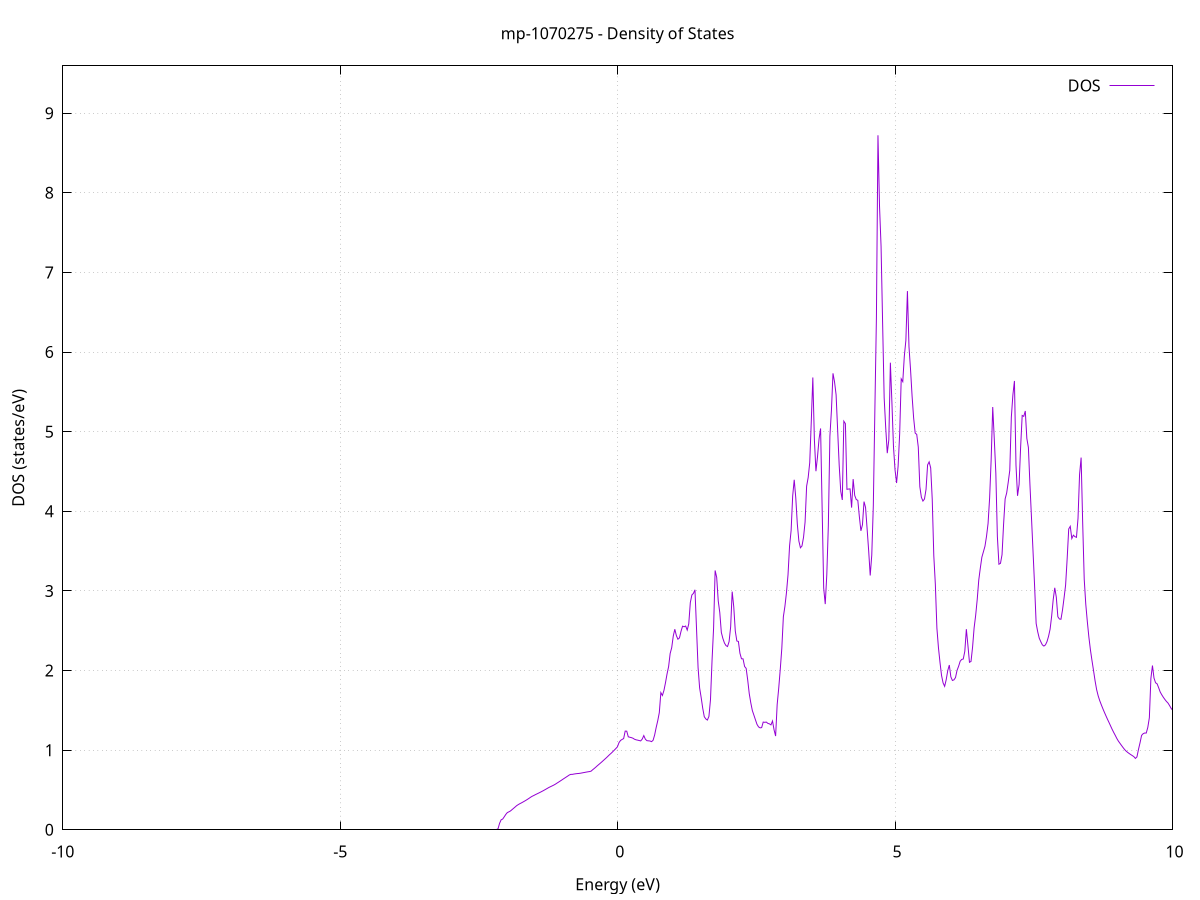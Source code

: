 set title 'mp-1070275 - Density of States'
set xlabel 'Energy (eV)'
set ylabel 'DOS (states/eV)'
set grid
set xrange [-10:10]
set yrange [0:9.594]
set xzeroaxis lt -1
set terminal png size 800,600
set output 'mp-1070275_dos_gnuplot.png'
plot '-' using 1:2 with lines title 'DOS'
-34.381800 0.000000
-34.353800 0.000000
-34.325900 0.000000
-34.297900 0.000000
-34.270000 0.000000
-34.242000 0.000000
-34.214100 0.000000
-34.186100 0.000000
-34.158200 0.000000
-34.130200 0.000000
-34.102300 0.000000
-34.074300 0.000000
-34.046400 0.000000
-34.018400 0.000000
-33.990500 0.000000
-33.962500 0.000000
-33.934600 0.000000
-33.906600 0.000000
-33.878700 0.000000
-33.850700 0.000000
-33.822800 0.000000
-33.794800 0.000000
-33.766900 0.000000
-33.738900 0.000000
-33.711000 0.000000
-33.683100 0.000000
-33.655100 0.000000
-33.627200 0.000000
-33.599200 0.000000
-33.571300 0.000000
-33.543300 0.000000
-33.515400 0.000000
-33.487400 0.000000
-33.459500 0.000000
-33.431500 0.000000
-33.403600 0.000000
-33.375600 0.000000
-33.347700 0.000000
-33.319700 0.000000
-33.291800 0.000000
-33.263800 0.000000
-33.235900 0.000000
-33.207900 0.000000
-33.180000 0.000000
-33.152000 0.000000
-33.124100 0.000000
-33.096100 0.000000
-33.068200 0.000000
-33.040200 0.000000
-33.012300 0.000000
-32.984300 0.000000
-32.956400 0.000000
-32.928400 0.000000
-32.900500 0.000000
-32.872500 0.000000
-32.844600 0.000000
-32.816600 0.000000
-32.788700 0.000000
-32.760700 0.000000
-32.732800 0.000000
-32.704800 0.000000
-32.676900 0.000000
-32.648900 0.000000
-32.621000 0.000000
-32.593000 0.000000
-32.565100 0.000000
-32.537100 0.000000
-32.509200 0.000000
-32.481200 0.000000
-32.453300 0.000000
-32.425300 0.000000
-32.397400 0.000000
-32.369400 0.000000
-32.341500 0.000000
-32.313500 0.000000
-32.285600 0.000000
-32.257600 0.000000
-32.229700 0.000000
-32.201700 0.000000
-32.173800 0.000000
-32.145800 0.000000
-32.117900 0.000000
-32.089900 0.000000
-32.062000 0.000000
-32.034000 0.000000
-32.006100 0.000000
-31.978100 0.000000
-31.950200 0.000000
-31.922200 0.000000
-31.894300 0.000000
-31.866300 0.000000
-31.838400 25.658300
-31.810400 36.490400
-31.782500 18.695300
-31.754500 25.062800
-31.726600 8.322000
-31.698600 1.823000
-31.670700 11.419800
-31.642700 26.976700
-31.614800 14.020800
-31.586800 9.725000
-31.558900 7.080400
-31.530900 0.000000
-31.503000 0.000000
-31.475000 16.023700
-31.447100 29.010000
-31.419100 20.032800
-31.391200 80.744700
-31.363200 50.098500
-31.335300 0.000000
-31.307300 0.000000
-31.279400 0.000000
-31.251400 0.000000
-31.223500 0.000000
-31.195500 0.000000
-31.167600 0.000000
-31.139600 0.000000
-31.111700 0.000000
-31.083700 0.000000
-31.055800 0.000000
-31.027800 0.000000
-30.999900 0.000000
-30.971900 0.000000
-30.944000 0.000000
-30.916000 0.000000
-30.888100 0.000000
-30.860100 0.000000
-30.832200 0.000000
-30.804200 0.000000
-30.776300 0.000000
-30.748300 0.000000
-30.720400 0.000000
-30.692400 0.000000
-30.664500 0.000000
-30.636500 0.000000
-30.608600 0.000000
-30.580600 0.000000
-30.552700 0.000000
-30.524700 0.000000
-30.496800 0.000000
-30.468900 0.000000
-30.440900 0.000000
-30.413000 0.000000
-30.385000 0.000000
-30.357100 0.000000
-30.329100 0.000000
-30.301200 0.000000
-30.273200 0.000000
-30.245300 0.000000
-30.217300 0.000000
-30.189400 0.000000
-30.161400 0.000000
-30.133500 0.000000
-30.105500 0.000000
-30.077600 0.000000
-30.049600 0.000000
-30.021700 0.000000
-29.993700 0.000000
-29.965800 0.000000
-29.937800 0.000000
-29.909900 0.000000
-29.881900 0.000000
-29.854000 0.000000
-29.826000 0.000000
-29.798100 0.000000
-29.770100 0.000000
-29.742200 0.000000
-29.714200 0.000000
-29.686300 0.000000
-29.658300 0.000000
-29.630400 0.000000
-29.602400 0.000000
-29.574500 0.000000
-29.546500 0.000000
-29.518600 0.000000
-29.490600 0.000000
-29.462700 0.000000
-29.434700 0.000000
-29.406800 0.000000
-29.378800 0.000000
-29.350900 0.000000
-29.322900 0.000000
-29.295000 0.000000
-29.267000 0.000000
-29.239100 0.000000
-29.211100 0.000000
-29.183200 0.000000
-29.155200 0.000000
-29.127300 0.000000
-29.099300 0.000000
-29.071400 0.000000
-29.043400 0.000000
-29.015500 0.000000
-28.987500 0.000000
-28.959600 0.000000
-28.931600 0.000000
-28.903700 0.000000
-28.875700 0.000000
-28.847800 0.000000
-28.819800 0.000000
-28.791900 0.000000
-28.763900 0.000000
-28.736000 0.000000
-28.708000 0.000000
-28.680100 0.000000
-28.652100 0.000000
-28.624200 0.000000
-28.596200 0.000000
-28.568300 0.000000
-28.540300 0.000000
-28.512400 0.000000
-28.484400 0.000000
-28.456500 0.000000
-28.428500 0.000000
-28.400600 0.000000
-28.372600 0.000000
-28.344700 0.000000
-28.316700 0.000000
-28.288800 0.000000
-28.260800 0.000000
-28.232900 0.000000
-28.204900 0.000000
-28.177000 0.000000
-28.149000 0.000000
-28.121100 0.000000
-28.093100 0.000000
-28.065200 0.000000
-28.037200 0.000000
-28.009300 0.000000
-27.981300 0.000000
-27.953400 0.000000
-27.925400 0.000000
-27.897500 0.000000
-27.869500 0.000000
-27.841600 0.000000
-27.813600 0.000000
-27.785700 0.000000
-27.757700 0.000000
-27.729800 0.000000
-27.701800 0.000000
-27.673900 0.000000
-27.645900 0.000000
-27.618000 0.000000
-27.590000 0.000000
-27.562100 0.000000
-27.534100 0.000000
-27.506200 0.000000
-27.478200 0.000000
-27.450300 0.000000
-27.422300 0.000000
-27.394400 0.000000
-27.366400 0.000000
-27.338500 0.000000
-27.310500 0.000000
-27.282600 0.000000
-27.254700 0.000000
-27.226700 0.000000
-27.198800 0.000000
-27.170800 0.000000
-27.142900 0.000000
-27.114900 0.000000
-27.087000 0.000000
-27.059000 0.000000
-27.031100 0.000000
-27.003100 0.000000
-26.975200 0.000000
-26.947200 0.000000
-26.919300 0.000000
-26.891300 0.000000
-26.863400 0.000000
-26.835400 0.000000
-26.807500 0.000000
-26.779500 0.000000
-26.751600 0.000000
-26.723600 0.000000
-26.695700 0.000000
-26.667700 0.000000
-26.639800 0.000000
-26.611800 0.000000
-26.583900 0.000000
-26.555900 0.000000
-26.528000 0.000000
-26.500000 0.000000
-26.472100 0.000000
-26.444100 0.000000
-26.416200 0.000000
-26.388200 0.000000
-26.360300 0.000000
-26.332300 0.000000
-26.304400 0.000000
-26.276400 0.000000
-26.248500 0.000000
-26.220500 0.000000
-26.192600 0.000000
-26.164600 0.000000
-26.136700 0.000000
-26.108700 0.000000
-26.080800 0.000000
-26.052800 0.000000
-26.024900 0.000000
-25.996900 0.000000
-25.969000 0.000000
-25.941000 0.000000
-25.913100 0.000000
-25.885100 0.000000
-25.857200 0.000000
-25.829200 0.000000
-25.801300 0.000000
-25.773300 0.000000
-25.745400 0.000000
-25.717400 0.000000
-25.689500 0.000000
-25.661500 0.000000
-25.633600 0.000000
-25.605600 0.000000
-25.577700 0.000000
-25.549700 0.000000
-25.521800 0.000000
-25.493800 0.000000
-25.465900 0.000000
-25.437900 0.000000
-25.410000 0.000000
-25.382000 0.000000
-25.354100 0.000000
-25.326100 0.000000
-25.298200 0.000000
-25.270200 0.000000
-25.242300 0.000000
-25.214300 0.000000
-25.186400 0.000000
-25.158400 0.000000
-25.130500 0.000000
-25.102500 0.000000
-25.074600 0.000000
-25.046600 0.000000
-25.018700 0.000000
-24.990700 0.000000
-24.962800 0.000000
-24.934800 0.000000
-24.906900 0.000000
-24.878900 0.000000
-24.851000 0.000000
-24.823000 0.000000
-24.795100 0.000000
-24.767100 0.000000
-24.739200 0.000000
-24.711200 0.000000
-24.683300 0.000000
-24.655300 0.000000
-24.627400 0.000000
-24.599400 0.000000
-24.571500 0.000000
-24.543500 0.000000
-24.515600 0.000000
-24.487600 0.000000
-24.459700 0.000000
-24.431700 0.000000
-24.403800 0.000000
-24.375800 0.000000
-24.347900 0.000000
-24.319900 0.000000
-24.292000 0.000000
-24.264000 0.000000
-24.236100 0.000000
-24.208100 0.000000
-24.180200 0.000000
-24.152200 0.000000
-24.124300 0.000000
-24.096300 0.000000
-24.068400 0.000000
-24.040500 0.000000
-24.012500 0.000000
-23.984600 0.000000
-23.956600 0.000000
-23.928700 0.000000
-23.900700 0.000000
-23.872800 0.000000
-23.844800 0.000000
-23.816900 0.000000
-23.788900 0.000000
-23.761000 0.000000
-23.733000 0.000000
-23.705100 0.000000
-23.677100 0.000000
-23.649200 0.000000
-23.621200 0.000000
-23.593300 0.000000
-23.565300 0.000000
-23.537400 0.000000
-23.509400 0.000000
-23.481500 0.000000
-23.453500 0.000000
-23.425600 0.000000
-23.397600 0.000000
-23.369700 0.000000
-23.341700 0.000000
-23.313800 0.000000
-23.285800 0.000000
-23.257900 0.000000
-23.229900 0.000000
-23.202000 0.000000
-23.174000 0.000000
-23.146100 0.000000
-23.118100 0.000000
-23.090200 0.000000
-23.062200 0.000000
-23.034300 0.000000
-23.006300 0.000000
-22.978400 0.000000
-22.950400 0.000000
-22.922500 0.000000
-22.894500 0.000000
-22.866600 0.000000
-22.838600 0.000000
-22.810700 0.000000
-22.782700 0.000000
-22.754800 0.000000
-22.726800 0.000000
-22.698900 0.000000
-22.670900 0.000000
-22.643000 0.000000
-22.615000 0.000000
-22.587100 0.000000
-22.559100 0.000000
-22.531200 0.000000
-22.503200 0.000000
-22.475300 0.000000
-22.447300 0.000000
-22.419400 0.000000
-22.391400 0.000000
-22.363500 0.000000
-22.335500 0.000000
-22.307600 0.000000
-22.279600 0.000000
-22.251700 0.000000
-22.223700 0.000000
-22.195800 0.000000
-22.167800 0.000000
-22.139900 0.000000
-22.111900 0.000000
-22.084000 0.000000
-22.056000 0.000000
-22.028100 0.000000
-22.000100 0.000000
-21.972200 0.000000
-21.944200 0.000000
-21.916300 0.000000
-21.888300 0.000000
-21.860400 0.000000
-21.832400 0.000000
-21.804500 0.000000
-21.776500 0.000000
-21.748600 0.000000
-21.720600 0.000000
-21.692700 0.000000
-21.664700 0.000000
-21.636800 0.000000
-21.608800 0.000000
-21.580900 0.000000
-21.552900 0.000000
-21.525000 0.000000
-21.497000 0.000000
-21.469100 0.000000
-21.441100 0.000000
-21.413200 0.000000
-21.385200 0.000000
-21.357300 0.000000
-21.329300 0.000000
-21.301400 0.000000
-21.273400 0.000000
-21.245500 0.000000
-21.217500 0.000000
-21.189600 0.000000
-21.161600 0.000000
-21.133700 0.000000
-21.105700 0.000000
-21.077800 0.000000
-21.049800 0.000000
-21.021900 0.000000
-20.993900 0.000000
-20.966000 0.000000
-20.938000 0.000000
-20.910100 0.000000
-20.882100 0.000000
-20.854200 0.000000
-20.826300 0.000000
-20.798300 0.000000
-20.770400 0.000000
-20.742400 0.000000
-20.714500 0.000000
-20.686500 0.000000
-20.658600 0.000000
-20.630600 0.000000
-20.602700 0.000000
-20.574700 0.000000
-20.546800 0.000000
-20.518800 0.000000
-20.490900 0.000000
-20.462900 0.000000
-20.435000 0.000000
-20.407000 0.000000
-20.379100 0.000000
-20.351100 0.000000
-20.323200 0.000000
-20.295200 0.000000
-20.267300 0.000000
-20.239300 0.000000
-20.211400 0.000000
-20.183400 0.000000
-20.155500 0.000000
-20.127500 0.000000
-20.099600 0.000000
-20.071600 0.000000
-20.043700 0.000000
-20.015700 0.000000
-19.987800 0.000000
-19.959800 0.000000
-19.931900 0.000000
-19.903900 0.000000
-19.876000 0.000000
-19.848000 0.000000
-19.820100 0.000000
-19.792100 0.000000
-19.764200 0.000000
-19.736200 0.000000
-19.708300 0.000000
-19.680300 0.000000
-19.652400 0.000000
-19.624400 0.000000
-19.596500 0.000000
-19.568500 0.000000
-19.540600 0.000000
-19.512600 0.000000
-19.484700 0.000000
-19.456700 0.000000
-19.428800 0.000000
-19.400800 0.000000
-19.372900 0.000000
-19.344900 0.000000
-19.317000 0.000000
-19.289000 0.000000
-19.261100 0.000000
-19.233100 0.000000
-19.205200 0.000000
-19.177200 0.000000
-19.149300 0.000000
-19.121300 0.000000
-19.093400 0.000000
-19.065400 0.000000
-19.037500 0.000000
-19.009500 0.000000
-18.981600 0.000000
-18.953600 0.000000
-18.925700 0.000000
-18.897700 0.000000
-18.869800 0.000000
-18.841800 0.000000
-18.813900 0.000000
-18.785900 0.000000
-18.758000 0.000000
-18.730000 0.000000
-18.702100 0.000000
-18.674100 0.000000
-18.646200 0.000000
-18.618200 0.000000
-18.590300 0.000000
-18.562300 0.000000
-18.534400 0.000000
-18.506400 0.000000
-18.478500 0.000000
-18.450500 0.000000
-18.422600 0.000000
-18.394600 0.000000
-18.366700 0.000000
-18.338700 0.000000
-18.310800 0.000000
-18.282800 0.000000
-18.254900 0.000000
-18.226900 0.000000
-18.199000 0.000000
-18.171000 0.000000
-18.143100 0.000000
-18.115100 0.000000
-18.087200 0.000000
-18.059200 0.000000
-18.031300 0.000000
-18.003300 0.000000
-17.975400 0.000000
-17.947400 0.000000
-17.919500 0.000000
-17.891500 0.000000
-17.863600 0.000000
-17.835600 0.000000
-17.807700 0.000000
-17.779700 0.000000
-17.751800 0.000000
-17.723800 0.000000
-17.695900 0.000000
-17.667900 0.000000
-17.640000 0.000000
-17.612100 0.000000
-17.584100 0.000000
-17.556200 0.000000
-17.528200 0.000000
-17.500300 0.000000
-17.472300 0.000000
-17.444400 0.000000
-17.416400 0.000000
-17.388500 0.000000
-17.360500 0.000000
-17.332600 0.000000
-17.304600 0.000000
-17.276700 0.000000
-17.248700 0.000000
-17.220800 0.000000
-17.192800 0.000000
-17.164900 0.000000
-17.136900 0.000000
-17.109000 0.000000
-17.081000 0.000000
-17.053100 0.000000
-17.025100 0.000000
-16.997200 0.000000
-16.969200 0.000000
-16.941300 0.000000
-16.913300 0.000000
-16.885400 0.000000
-16.857400 0.000000
-16.829500 0.000000
-16.801500 0.000000
-16.773600 0.000000
-16.745600 0.000000
-16.717700 0.000000
-16.689700 0.000000
-16.661800 0.000000
-16.633800 0.000000
-16.605900 0.000000
-16.577900 0.000000
-16.550000 0.000000
-16.522000 0.000000
-16.494100 0.000000
-16.466100 0.000000
-16.438200 0.000000
-16.410200 0.000000
-16.382300 0.000000
-16.354300 0.000000
-16.326400 0.000000
-16.298400 0.000000
-16.270500 0.000000
-16.242500 0.000000
-16.214600 0.000000
-16.186600 0.000000
-16.158700 0.000000
-16.130700 0.000000
-16.102800 0.000000
-16.074800 0.000000
-16.046900 0.000000
-16.018900 0.000000
-15.991000 0.000000
-15.963000 0.000000
-15.935100 0.000000
-15.907100 0.000000
-15.879200 0.000000
-15.851200 0.000000
-15.823300 0.000000
-15.795300 0.000000
-15.767400 0.000000
-15.739400 0.000000
-15.711500 0.000000
-15.683500 0.000000
-15.655600 0.000000
-15.627600 0.000000
-15.599700 0.000000
-15.571700 0.000000
-15.543800 0.000000
-15.515800 0.000000
-15.487900 0.000000
-15.459900 0.000000
-15.432000 0.000000
-15.404000 0.000000
-15.376100 0.000000
-15.348100 0.000000
-15.320200 0.000000
-15.292200 0.000000
-15.264300 0.000000
-15.236300 0.000000
-15.208400 0.000000
-15.180400 0.000000
-15.152500 0.000000
-15.124500 0.000000
-15.096600 0.000000
-15.068600 0.000000
-15.040700 0.000000
-15.012700 0.000000
-14.984800 0.000000
-14.956800 0.000000
-14.928900 0.000000
-14.900900 0.000000
-14.873000 0.000000
-14.845000 0.000000
-14.817100 0.000000
-14.789100 0.000000
-14.761200 0.000000
-14.733200 0.000000
-14.705300 0.000000
-14.677300 0.000000
-14.649400 0.000000
-14.621400 0.000000
-14.593500 0.000000
-14.565500 0.000000
-14.537600 0.000000
-14.509600 0.000000
-14.481700 0.000000
-14.453700 0.000000
-14.425800 0.000000
-14.397800 0.000000
-14.369900 0.000000
-14.342000 0.000000
-14.314000 0.000000
-14.286100 0.000000
-14.258100 0.000000
-14.230200 0.000000
-14.202200 0.000000
-14.174300 0.000000
-14.146300 0.000000
-14.118400 0.000000
-14.090400 0.000000
-14.062500 0.000000
-14.034500 0.000000
-14.006600 0.000000
-13.978600 0.000000
-13.950700 0.000000
-13.922700 0.000000
-13.894800 0.000000
-13.866800 0.000000
-13.838900 0.000000
-13.810900 0.000000
-13.783000 0.000000
-13.755000 0.000000
-13.727100 0.000000
-13.699100 0.000000
-13.671200 0.000000
-13.643200 0.000000
-13.615300 0.000000
-13.587300 0.000000
-13.559400 0.000000
-13.531400 0.000000
-13.503500 0.000000
-13.475500 0.000000
-13.447600 0.000000
-13.419600 0.000000
-13.391700 0.000000
-13.363700 0.000000
-13.335800 0.000000
-13.307800 0.000000
-13.279900 0.000000
-13.251900 0.000000
-13.224000 0.000000
-13.196000 0.000000
-13.168100 0.000000
-13.140100 0.000000
-13.112200 0.000000
-13.084200 0.000000
-13.056300 0.000000
-13.028300 0.000000
-13.000400 0.000000
-12.972400 0.000000
-12.944500 0.000000
-12.916500 0.000000
-12.888600 0.000000
-12.860600 0.000000
-12.832700 0.000000
-12.804700 0.000000
-12.776800 0.000000
-12.748800 0.000000
-12.720900 0.000000
-12.692900 0.000000
-12.665000 0.000000
-12.637000 0.000000
-12.609100 0.000000
-12.581100 0.000000
-12.553200 0.000000
-12.525200 0.000000
-12.497300 0.000000
-12.469300 0.000000
-12.441400 0.000000
-12.413400 0.000000
-12.385500 0.000000
-12.357500 0.000000
-12.329600 0.000000
-12.301600 0.000000
-12.273700 0.000000
-12.245700 0.000000
-12.217800 0.000000
-12.189800 0.000000
-12.161900 0.000000
-12.133900 0.000000
-12.106000 0.000000
-12.078000 0.000000
-12.050100 0.000000
-12.022100 0.000000
-11.994200 0.000000
-11.966200 0.000000
-11.938300 0.000000
-11.910300 0.000000
-11.882400 0.000000
-11.854400 0.000000
-11.826500 0.000000
-11.798500 0.000000
-11.770600 0.000000
-11.742600 0.000000
-11.714700 0.000000
-11.686700 0.000000
-11.658800 0.000000
-11.630800 0.000000
-11.602900 0.000000
-11.574900 0.000000
-11.547000 0.000000
-11.519000 0.000000
-11.491100 0.000000
-11.463100 0.000000
-11.435200 0.000000
-11.407200 0.000000
-11.379300 0.000000
-11.351300 0.000000
-11.323400 0.000000
-11.295400 0.000000
-11.267500 0.000000
-11.239500 0.000000
-11.211600 0.000000
-11.183600 0.000000
-11.155700 0.000000
-11.127800 0.000000
-11.099800 0.000000
-11.071900 0.000000
-11.043900 0.000000
-11.016000 0.000000
-10.988000 0.000000
-10.960100 0.000000
-10.932100 0.000000
-10.904200 0.000000
-10.876200 0.000000
-10.848300 0.000000
-10.820300 0.000000
-10.792400 0.000000
-10.764400 0.000000
-10.736500 0.000000
-10.708500 0.000000
-10.680600 0.000000
-10.652600 0.000000
-10.624700 0.000000
-10.596700 0.000000
-10.568800 0.000000
-10.540800 0.000000
-10.512900 0.000000
-10.484900 0.000000
-10.457000 0.000000
-10.429000 0.000000
-10.401100 0.000000
-10.373100 0.000000
-10.345200 0.000000
-10.317200 0.000000
-10.289300 0.000000
-10.261300 0.000000
-10.233400 0.000000
-10.205400 0.000000
-10.177500 0.000000
-10.149500 0.000000
-10.121600 0.000000
-10.093600 0.000000
-10.065700 0.000000
-10.037700 0.000000
-10.009800 0.000000
-9.981800 0.000000
-9.953900 0.000000
-9.925900 0.000000
-9.898000 0.000000
-9.870000 0.000000
-9.842100 0.000000
-9.814100 0.000000
-9.786200 0.000000
-9.758200 0.000000
-9.730300 0.000000
-9.702300 0.000000
-9.674400 0.000000
-9.646400 0.000000
-9.618500 0.000000
-9.590500 0.000000
-9.562600 0.000000
-9.534600 0.000000
-9.506700 0.000000
-9.478700 0.000000
-9.450800 0.000000
-9.422800 0.000000
-9.394900 0.000000
-9.366900 0.000000
-9.339000 0.000000
-9.311000 0.000000
-9.283100 0.000000
-9.255100 0.000000
-9.227200 0.000000
-9.199200 0.000000
-9.171300 0.000000
-9.143300 0.000000
-9.115400 0.000000
-9.087400 0.000000
-9.059500 0.000000
-9.031500 0.000000
-9.003600 0.000000
-8.975600 0.000000
-8.947700 0.000000
-8.919700 0.000000
-8.891800 0.000000
-8.863800 0.000000
-8.835900 0.000000
-8.807900 0.000000
-8.780000 0.000000
-8.752000 0.000000
-8.724100 0.000000
-8.696100 0.000000
-8.668200 0.000000
-8.640200 0.000000
-8.612300 0.000000
-8.584300 0.000000
-8.556400 0.000000
-8.528400 0.000000
-8.500500 0.000000
-8.472500 0.000000
-8.444600 0.000000
-8.416600 0.000000
-8.388700 0.000000
-8.360700 0.000000
-8.332800 0.000000
-8.304800 0.000000
-8.276900 0.000000
-8.248900 0.000000
-8.221000 0.000000
-8.193000 0.000000
-8.165100 0.000000
-8.137100 0.000000
-8.109200 0.000000
-8.081200 0.000000
-8.053300 0.000000
-8.025300 0.000000
-7.997400 0.000000
-7.969400 0.000000
-7.941500 0.000000
-7.913600 0.000000
-7.885600 0.000000
-7.857700 0.000000
-7.829700 0.000000
-7.801800 0.000000
-7.773800 0.000000
-7.745900 0.000000
-7.717900 0.000000
-7.690000 0.000000
-7.662000 0.000000
-7.634100 0.000000
-7.606100 0.000000
-7.578200 0.000000
-7.550200 0.000000
-7.522300 0.000000
-7.494300 0.000000
-7.466400 0.000000
-7.438400 0.000000
-7.410500 0.000000
-7.382500 0.000000
-7.354600 0.000000
-7.326600 0.000000
-7.298700 0.000000
-7.270700 0.000000
-7.242800 0.000000
-7.214800 0.000000
-7.186900 0.000000
-7.158900 0.000000
-7.131000 0.000000
-7.103000 0.000000
-7.075100 0.000000
-7.047100 0.000000
-7.019200 0.000000
-6.991200 0.000000
-6.963300 0.000000
-6.935300 0.000000
-6.907400 0.000000
-6.879400 0.000000
-6.851500 0.000000
-6.823500 0.000000
-6.795600 0.000000
-6.767600 0.000000
-6.739700 0.000000
-6.711700 0.000000
-6.683800 0.000000
-6.655800 0.000000
-6.627900 0.000000
-6.599900 0.000000
-6.572000 0.000000
-6.544000 0.000000
-6.516100 0.000000
-6.488100 0.000000
-6.460200 0.000000
-6.432200 0.000000
-6.404300 0.000000
-6.376300 0.000000
-6.348400 0.000000
-6.320400 0.000000
-6.292500 0.000000
-6.264500 0.000000
-6.236600 0.000000
-6.208600 0.000000
-6.180700 0.000000
-6.152700 0.000000
-6.124800 0.000000
-6.096800 0.000000
-6.068900 0.000000
-6.040900 0.000000
-6.013000 0.000000
-5.985000 0.000000
-5.957100 0.000000
-5.929100 0.000000
-5.901200 0.000000
-5.873200 0.000000
-5.845300 0.000000
-5.817300 0.000000
-5.789400 0.000000
-5.761400 0.000000
-5.733500 0.000000
-5.705500 0.000000
-5.677600 0.000000
-5.649600 0.000000
-5.621700 0.000000
-5.593700 0.000000
-5.565800 0.000000
-5.537800 0.000000
-5.509900 0.000000
-5.481900 0.000000
-5.454000 0.000000
-5.426000 0.000000
-5.398100 0.000000
-5.370100 0.000000
-5.342200 0.000000
-5.314200 0.000000
-5.286300 0.000000
-5.258300 0.000000
-5.230400 0.000000
-5.202400 0.000000
-5.174500 0.000000
-5.146500 0.000000
-5.118600 0.000000
-5.090600 0.000000
-5.062700 0.000000
-5.034700 0.000000
-5.006800 0.000000
-4.978800 0.000000
-4.950900 0.000000
-4.922900 0.000000
-4.895000 0.000000
-4.867000 0.000000
-4.839100 0.000000
-4.811100 0.000000
-4.783200 0.000000
-4.755200 0.000000
-4.727300 0.000000
-4.699400 0.000000
-4.671400 0.000000
-4.643500 0.000000
-4.615500 0.000000
-4.587600 0.000000
-4.559600 0.000000
-4.531700 0.000000
-4.503700 0.000000
-4.475800 0.000000
-4.447800 0.000000
-4.419900 0.000000
-4.391900 0.000000
-4.364000 0.000000
-4.336000 0.000000
-4.308100 0.000000
-4.280100 0.000000
-4.252200 0.000000
-4.224200 0.000000
-4.196300 0.000000
-4.168300 0.000000
-4.140400 0.000000
-4.112400 0.000000
-4.084500 0.000000
-4.056500 0.000000
-4.028600 0.000000
-4.000600 0.000000
-3.972700 0.000000
-3.944700 0.000000
-3.916800 0.000000
-3.888800 0.000000
-3.860900 0.000000
-3.832900 0.000000
-3.805000 0.000000
-3.777000 0.000000
-3.749100 0.000000
-3.721100 0.000000
-3.693200 0.000000
-3.665200 0.000000
-3.637300 0.000000
-3.609300 0.000000
-3.581400 0.000000
-3.553400 0.000000
-3.525500 0.000000
-3.497500 0.000000
-3.469600 0.000000
-3.441600 0.000000
-3.413700 0.000000
-3.385700 0.000000
-3.357800 0.000000
-3.329800 0.000000
-3.301900 0.000000
-3.273900 0.000000
-3.246000 0.000000
-3.218000 0.000000
-3.190100 0.000000
-3.162100 0.000000
-3.134200 0.000000
-3.106200 0.000000
-3.078300 0.000000
-3.050300 0.000000
-3.022400 0.000000
-2.994400 0.000000
-2.966500 0.000000
-2.938500 0.000000
-2.910600 0.000000
-2.882600 0.000000
-2.854700 0.000000
-2.826700 0.000000
-2.798800 0.000000
-2.770800 0.000000
-2.742900 0.000000
-2.714900 0.000000
-2.687000 0.000000
-2.659000 0.000000
-2.631100 0.000000
-2.603100 0.000000
-2.575200 0.000000
-2.547200 0.000000
-2.519300 0.000000
-2.491300 0.000000
-2.463400 0.000000
-2.435400 0.000000
-2.407500 0.000000
-2.379500 0.000000
-2.351600 0.000000
-2.323600 0.000000
-2.295700 0.000000
-2.267700 0.000000
-2.239800 0.000000
-2.211800 0.000000
-2.183900 0.000000
-2.155900 0.012200
-2.128000 0.080900
-2.100000 0.125200
-2.072100 0.134400
-2.044100 0.162600
-2.016200 0.192400
-1.988200 0.216000
-1.960300 0.225200
-1.932300 0.235900
-1.904400 0.252400
-1.876400 0.269000
-1.848500 0.285500
-1.820500 0.302700
-1.792600 0.315400
-1.764600 0.327000
-1.736700 0.336800
-1.708700 0.347600
-1.680800 0.358700
-1.652800 0.370200
-1.624900 0.382400
-1.596900 0.395200
-1.569000 0.408700
-1.541000 0.420500
-1.513100 0.429900
-1.485200 0.440200
-1.457200 0.449800
-1.429300 0.459100
-1.401300 0.468900
-1.373400 0.478800
-1.345400 0.489200
-1.317500 0.500000
-1.289500 0.511100
-1.261600 0.522400
-1.233600 0.533400
-1.205700 0.542700
-1.177700 0.552100
-1.149800 0.561800
-1.121800 0.572800
-1.093900 0.585700
-1.065900 0.598000
-1.038000 0.610700
-1.010000 0.623700
-0.982100 0.636800
-0.954100 0.649600
-0.926200 0.662400
-0.898200 0.675300
-0.870300 0.688600
-0.842300 0.696100
-0.814400 0.696300
-0.786400 0.700100
-0.758500 0.703200
-0.730500 0.705600
-0.702600 0.707300
-0.674600 0.709800
-0.646700 0.713500
-0.618700 0.717300
-0.590800 0.720900
-0.562800 0.724700
-0.534900 0.728100
-0.506900 0.731000
-0.479000 0.736000
-0.451000 0.753500
-0.423100 0.769000
-0.395100 0.785700
-0.367200 0.803500
-0.339200 0.820100
-0.311300 0.836700
-0.283300 0.853800
-0.255400 0.871400
-0.227400 0.889200
-0.199500 0.906900
-0.171500 0.926000
-0.143600 0.944800
-0.115600 0.961900
-0.087700 0.980900
-0.059700 1.000600
-0.031800 1.020600
-0.003800 1.041700
0.024100 1.093900
0.052100 1.122000
0.080000 1.134600
0.108000 1.145300
0.135900 1.239400
0.163900 1.238500
0.191800 1.167600
0.219800 1.162200
0.247700 1.157200
0.275700 1.150000
0.303600 1.137100
0.331600 1.130000
0.359500 1.125900
0.387500 1.120900
0.415400 1.116100
0.443400 1.139300
0.471300 1.183200
0.499300 1.138100
0.527200 1.119200
0.555200 1.117100
0.583100 1.114900
0.611100 1.106700
0.639000 1.124200
0.667000 1.191200
0.694900 1.286100
0.722900 1.370200
0.750800 1.470900
0.778800 1.722600
0.806700 1.686500
0.834700 1.750400
0.862600 1.848000
0.890600 1.958200
0.918500 2.049300
0.946500 2.214100
0.974400 2.287000
1.002400 2.433000
1.030300 2.518800
1.058300 2.438600
1.086200 2.393200
1.114200 2.409800
1.142100 2.492100
1.170100 2.557300
1.198000 2.549800
1.226000 2.558700
1.253900 2.507900
1.281900 2.586800
1.309800 2.853500
1.337800 2.948700
1.365700 2.969000
1.393700 3.013800
1.421600 2.526800
1.449600 2.036900
1.477500 1.781300
1.505500 1.659900
1.533400 1.526400
1.561400 1.420000
1.589300 1.392000
1.617300 1.377800
1.645200 1.423600
1.673200 1.633600
1.701100 2.122900
1.729000 2.529400
1.757000 3.256800
1.784900 3.170200
1.812900 2.875500
1.840800 2.728000
1.868800 2.478400
1.896700 2.402700
1.924700 2.345900
1.952600 2.313100
1.980600 2.301400
2.008500 2.363300
2.036500 2.547600
2.064400 2.990800
2.092400 2.802400
2.120300 2.495600
2.148300 2.371100
2.176200 2.365200
2.204200 2.216500
2.232100 2.147800
2.260100 2.146600
2.288000 2.050700
2.316000 2.027200
2.343900 1.881700
2.371900 1.709700
2.399800 1.593800
2.427800 1.496800
2.455700 1.439600
2.483700 1.380900
2.511600 1.323900
2.539600 1.292100
2.567500 1.280000
2.595500 1.283100
2.623400 1.352500
2.651400 1.349800
2.679300 1.352600
2.707300 1.336300
2.735200 1.330300
2.763200 1.317300
2.791100 1.366300
2.819100 1.255100
2.847000 1.177000
2.875000 1.572600
2.902900 1.777200
2.930900 2.016000
2.958800 2.278900
2.986800 2.675500
3.014700 2.806700
3.042700 2.979300
3.070600 3.202000
3.098600 3.566100
3.126500 3.758600
3.154500 4.192500
3.182400 4.395900
3.210400 4.168800
3.238300 3.839800
3.266300 3.625800
3.294200 3.541500
3.322200 3.564300
3.350100 3.672700
3.378100 3.864300
3.406000 4.315900
3.434000 4.424400
3.461900 4.610300
3.489900 5.128900
3.517800 5.680200
3.545800 4.902500
3.573700 4.503400
3.601700 4.681700
3.629600 4.907100
3.657600 5.040200
3.685500 4.037000
3.713500 3.035000
3.741400 2.834600
3.769400 3.202400
3.797300 3.817200
3.825300 4.942200
3.853200 5.268700
3.881200 5.732600
3.909100 5.624600
3.937100 5.463500
3.965000 5.020100
3.993000 4.577300
4.020900 4.251400
4.048900 4.142100
4.076800 5.131200
4.104800 5.100200
4.132700 4.276100
4.160700 4.279300
4.188600 4.281000
4.216600 4.046000
4.244500 4.404200
4.272500 4.200000
4.300400 4.147500
4.328400 4.137700
4.356300 3.932300
4.384300 3.754600
4.412200 3.830300
4.440200 4.121600
4.468100 4.047800
4.496100 3.779400
4.524000 3.505500
4.552000 3.193400
4.579900 3.449400
4.607900 4.070300
4.635800 5.266700
4.663800 6.432200
4.691700 8.722000
4.719700 7.833500
4.747600 7.326800
4.775600 6.359300
4.803500 5.424600
4.831500 5.048900
4.859400 4.730000
4.887400 4.897200
4.915300 5.866400
4.943200 5.365400
4.971200 4.813900
4.999100 4.521900
5.027100 4.355200
5.055000 4.568800
5.083000 4.975900
5.110900 5.663000
5.138900 5.628100
5.166800 5.947800
5.194800 6.146400
5.222700 6.765600
5.250700 6.067600
5.278600 5.782900
5.306600 5.447800
5.334500 5.172900
5.362500 4.982200
5.390400 4.965600
5.418400 4.806000
5.446300 4.308700
5.474300 4.175500
5.502200 4.128500
5.530200 4.154300
5.558100 4.275800
5.586100 4.582300
5.614000 4.620700
5.642000 4.544900
5.669900 4.149500
5.697900 3.443100
5.725800 3.084900
5.753800 2.532400
5.781700 2.287500
5.809700 2.101800
5.837600 1.937800
5.865600 1.844300
5.893500 1.801400
5.921500 1.885100
5.949400 1.998900
5.977400 2.069000
6.005300 1.920600
6.033300 1.875300
6.061200 1.882800
6.089200 1.911700
6.117100 2.002400
6.145100 2.053300
6.173000 2.116500
6.201000 2.139600
6.228900 2.144400
6.256900 2.241700
6.284800 2.519100
6.312800 2.316300
6.340700 2.103700
6.368700 2.114200
6.396600 2.292000
6.424600 2.535600
6.452500 2.692500
6.480500 2.892300
6.508400 3.136600
6.536400 3.287300
6.564300 3.423200
6.592300 3.491900
6.620200 3.561100
6.648200 3.686100
6.676100 3.848300
6.704100 4.168200
6.732000 4.654600
6.760000 5.309800
6.787900 4.909500
6.815900 4.479900
6.843800 3.683000
6.871800 3.335300
6.899700 3.346100
6.927700 3.454700
6.955600 3.835200
6.983600 4.155400
7.011500 4.230200
7.039500 4.365200
7.067400 4.514900
7.095400 5.183100
7.123300 5.459900
7.151300 5.636900
7.179200 4.581200
7.207200 4.194100
7.235100 4.335700
7.263100 4.810100
7.291000 5.203500
7.319000 5.192400
7.346900 5.259600
7.374900 4.915100
7.402800 4.801200
7.430800 4.334200
7.458700 3.918700
7.486700 3.491500
7.514600 3.065100
7.542600 2.591700
7.570500 2.487600
7.598500 2.406000
7.626400 2.361800
7.654400 2.322500
7.682300 2.307200
7.710300 2.321800
7.738200 2.363300
7.766200 2.429800
7.794100 2.519700
7.822100 2.684700
7.850000 2.890600
7.878000 3.039200
7.905900 2.921600
7.933900 2.675200
7.961800 2.647200
7.989800 2.644000
8.017700 2.759900
8.045700 2.911500
8.073600 3.073800
8.101600 3.404900
8.129500 3.777400
8.157400 3.811100
8.185400 3.657600
8.213300 3.699900
8.241300 3.681700
8.269200 3.672800
8.297200 3.911200
8.325100 4.462700
8.353100 4.674400
8.381000 3.862300
8.409000 3.146600
8.436900 2.833600
8.464900 2.614600
8.492800 2.420500
8.520800 2.259600
8.548700 2.126400
8.576700 2.000300
8.604600 1.871200
8.632600 1.760200
8.660500 1.682100
8.688500 1.621800
8.716400 1.571000
8.744400 1.522000
8.772300 1.475900
8.800300 1.431500
8.828200 1.388200
8.856200 1.346900
8.884100 1.304400
8.912100 1.261900
8.940000 1.223100
8.968000 1.186200
8.995900 1.147700
9.023900 1.114600
9.051800 1.087400
9.079800 1.060400
9.107700 1.033900
9.135700 1.009100
9.163600 0.988500
9.191600 0.972100
9.219500 0.957600
9.247500 0.944300
9.275400 0.931800
9.303400 0.918600
9.331300 0.896300
9.359300 0.915400
9.387200 1.010500
9.415200 1.093600
9.443100 1.185500
9.471100 1.206700
9.499000 1.215500
9.527000 1.214700
9.554900 1.285800
9.582900 1.407400
9.610800 1.902200
9.638800 2.063000
9.666700 1.905200
9.694700 1.846500
9.722600 1.833000
9.750600 1.784000
9.778500 1.730300
9.806500 1.695600
9.834400 1.664700
9.862400 1.637200
9.890300 1.612100
9.918300 1.592200
9.946200 1.561100
9.974200 1.526400
10.002100 1.501900
10.030100 1.484000
10.058000 1.468400
10.086000 1.457400
10.113900 1.447500
10.141900 1.430100
10.169800 1.413300
10.197800 1.419200
10.225700 1.446100
10.253700 1.492300
10.281600 1.554400
10.309600 1.620500
10.337500 1.680700
10.365500 1.739000
10.393400 1.802800
10.421400 1.848900
10.449300 1.899100
10.477300 1.987200
10.505200 2.102700
10.533200 2.159600
10.561100 2.180300
10.589100 2.212400
10.617000 2.296600
10.645000 2.421600
10.672900 2.418100
10.700900 2.315500
10.728800 2.417800
10.756800 2.537800
10.784700 2.810300
10.812700 2.858000
10.840600 2.966000
10.868600 3.093600
10.896500 3.320100
10.924500 3.668700
10.952400 3.738000
10.980400 3.652400
11.008300 3.671300
11.036300 3.628800
11.064200 3.378100
11.092200 3.271200
11.120100 3.308100
11.148100 3.214600
11.176000 3.158700
11.204000 2.933000
11.231900 2.742400
11.259900 2.557500
11.287800 2.299100
11.315800 1.984200
11.343700 1.951800
11.371600 2.003300
11.399600 2.109700
11.427500 2.267800
11.455500 2.677700
11.483400 2.517300
11.511400 2.532200
11.539300 2.566800
11.567300 2.619100
11.595200 2.694000
11.623200 2.767700
11.651100 2.837200
11.679100 2.879600
11.707000 2.924100
11.735000 2.922700
11.762900 2.889700
11.790900 2.840600
11.818800 2.861700
11.846800 2.828400
11.874700 2.700200
11.902700 2.635800
11.930600 2.617800
11.958600 2.480800
11.986500 2.598500
12.014500 2.738700
12.042400 2.868100
12.070400 2.918700
12.098300 2.940900
12.126300 2.936900
12.154200 2.875000
12.182200 2.799200
12.210100 2.745000
12.238100 2.679900
12.266000 2.693900
12.294000 2.671400
12.321900 2.663300
12.349900 2.734200
12.377800 2.863500
12.405800 3.058200
12.433700 3.200700
12.461700 3.268900
12.489600 3.288600
12.517600 3.283800
12.545500 3.170100
12.573500 3.018200
12.601400 3.039100
12.629400 2.983000
12.657300 2.816700
12.685300 2.696500
12.713200 2.684100
12.741200 2.806300
12.769100 2.916900
12.797100 3.056300
12.825000 3.228300
12.853000 3.581600
12.880900 3.975900
12.908900 4.197300
12.936800 4.009700
12.964800 3.745300
12.992700 3.645100
13.020700 3.471800
13.048600 3.373200
13.076600 3.279600
13.104500 3.181000
13.132500 3.071800
13.160400 2.968400
13.188400 2.925100
13.216300 2.918800
13.244300 2.952400
13.272200 3.011600
13.300200 3.279700
13.328100 3.222600
13.356100 3.038700
13.384000 2.939800
13.412000 2.799500
13.439900 2.703200
13.467900 2.629500
13.495800 2.604900
13.523800 2.609700
13.551700 2.672300
13.579700 2.775600
13.607600 2.741000
13.635600 2.688200
13.663500 2.625200
13.691500 2.494300
13.719400 2.403400
13.747400 2.340200
13.775300 2.294900
13.803300 2.274200
13.831200 2.270200
13.859200 2.308000
13.887100 2.369500
13.915100 2.462500
13.943000 2.518300
13.971000 2.519000
13.998900 2.501200
14.026900 2.496800
14.054800 2.495100
14.082800 2.490800
14.110700 2.485500
14.138700 2.488300
14.166600 2.458600
14.194600 2.424900
14.222500 2.395800
14.250500 2.381900
14.278400 2.418700
14.306400 2.425300
14.334300 2.368800
14.362300 2.324700
14.390200 2.354300
14.418200 2.419000
14.446100 2.453900
14.474100 2.460100
14.502000 2.520700
14.530000 2.613000
14.557900 2.540600
14.585800 2.420800
14.613800 2.346200
14.641700 2.316000
14.669700 2.347000
14.697600 2.343200
14.725600 2.329600
14.753500 2.330000
14.781500 2.347100
14.809400 2.392600
14.837400 2.399500
14.865300 2.400500
14.893300 2.467400
14.921200 2.512800
14.949200 2.571600
14.977100 2.569100
15.005100 2.573100
15.033000 2.585300
15.061000 2.599100
15.088900 2.624600
15.116900 2.648900
15.144800 2.667200
15.172800 2.666500
15.200700 2.679600
15.228700 2.678300
15.256600 2.649600
15.284600 2.563500
15.312500 2.438700
15.340500 2.340100
15.368400 2.304500
15.396400 2.289300
15.424300 2.272400
15.452300 2.222900
15.480200 2.168600
15.508200 2.143600
15.536100 2.144700
15.564100 2.259700
15.592000 2.336900
15.620000 2.308000
15.647900 2.372600
15.675900 2.511900
15.703800 2.585300
15.731800 2.637900
15.759700 2.792800
15.787700 2.830000
15.815600 2.806900
15.843600 2.750100
15.871500 2.646600
15.899500 2.639100
15.927400 2.592800
15.955400 2.575800
15.983300 2.560900
16.011300 2.564500
16.039200 2.556300
16.067200 2.544700
16.095100 2.466800
16.123100 2.417200
16.151000 2.359000
16.179000 2.291300
16.206900 2.264000
16.234900 2.223400
16.262800 2.213000
16.290800 2.215300
16.318700 2.226600
16.346700 2.246500
16.374600 2.289900
16.402600 2.357900
16.430500 2.436900
16.458500 2.559000
16.486400 2.546800
16.514400 2.503000
16.542300 2.487700
16.570300 2.500100
16.598200 2.526400
16.626200 2.586000
16.654100 2.607600
16.682100 2.629200
16.710000 2.671000
16.738000 2.727700
16.765900 2.778100
16.793900 2.927700
16.821800 2.857000
16.849800 2.801100
16.877700 2.772900
16.905700 2.720100
16.933600 2.685700
16.961600 2.684700
16.989500 2.624200
17.017500 2.443600
17.045400 2.312800
17.073400 2.298300
17.101300 2.301800
17.129300 2.375900
17.157200 2.368100
17.185200 2.304100
17.213100 2.188900
17.241100 2.113700
17.269000 2.085200
17.297000 2.097600
17.324900 2.107400
17.352900 2.152300
17.380800 2.198800
17.408800 2.194900
17.436700 2.232100
17.464700 2.376000
17.492600 2.536300
17.520600 2.630000
17.548500 2.744100
17.576500 2.837800
17.604400 2.891100
17.632400 3.009400
17.660300 3.004100
17.688300 2.904700
17.716200 2.817700
17.744200 2.749500
17.772100 2.686200
17.800000 2.616000
17.828000 2.539800
17.855900 2.411200
17.883900 2.276100
17.911800 2.222300
17.939800 2.200000
17.967700 2.178700
17.995700 2.137800
18.023600 1.967200
18.051600 1.559400
18.079500 1.435300
18.107500 1.409700
18.135400 1.322000
18.163400 1.236000
18.191300 1.203200
18.219300 1.228800
18.247200 1.144400
18.275200 1.097800
18.303100 1.076200
18.331100 1.027600
18.359000 0.940100
18.387000 0.876600
18.414900 0.838100
18.442900 0.814500
18.470800 0.797600
18.498800 0.780600
18.526700 0.770400
18.554700 0.759400
18.582600 0.744400
18.610600 0.733400
18.638500 0.718200
18.666500 0.676200
18.694400 0.594200
18.722400 0.511000
18.750300 0.454300
18.778300 0.399000
18.806200 0.347400
18.834200 0.297700
18.862100 0.227900
18.890100 0.157900
18.918000 0.091400
18.946000 0.025400
18.973900 0.000200
19.001900 0.000000
19.029800 0.000000
19.057800 0.000000
19.085700 0.000000
19.113700 0.000000
19.141600 0.000000
19.169600 0.000000
19.197500 0.000000
19.225500 0.000000
19.253400 0.000000
19.281400 0.000000
19.309300 0.000000
19.337300 0.000000
19.365200 0.000000
19.393200 0.000000
19.421100 0.000000
19.449100 0.000000
19.477000 0.000000
19.505000 0.000000
19.532900 0.000000
19.560900 0.000000
19.588800 0.000000
19.616800 0.000000
19.644700 0.000000
19.672700 0.000000
19.700600 0.000000
19.728600 0.000000
19.756500 0.000000
19.784500 0.000000
19.812400 0.000000
19.840400 0.000000
19.868300 0.000000
19.896300 0.000000
19.924200 0.000000
19.952200 0.000000
19.980100 0.000000
20.008100 0.000000
20.036000 0.000000
20.064000 0.000000
20.091900 0.000000
20.119900 0.000000
20.147800 0.000000
20.175800 0.000000
20.203700 0.000000
20.231700 0.000000
20.259600 0.000000
20.287600 0.000000
20.315500 0.000000
20.343500 0.000000
20.371400 0.000000
20.399400 0.000000
20.427300 0.000000
20.455300 0.000000
20.483200 0.000000
20.511200 0.000000
20.539100 0.000000
20.567100 0.000000
20.595000 0.000000
20.623000 0.000000
20.650900 0.000000
20.678900 0.000000
20.706800 0.000000
20.734800 0.000000
20.762700 0.000000
20.790700 0.000000
20.818600 0.000000
20.846600 0.000000
20.874500 0.000000
20.902500 0.000000
20.930400 0.000000
20.958400 0.000000
20.986300 0.000000
21.014300 0.000000
21.042200 0.000000
21.070100 0.000000
21.098100 0.000000
21.126000 0.000000
21.154000 0.000000
21.181900 0.000000
21.209900 0.000000
21.237800 0.000000
21.265800 0.000000
21.293700 0.000000
21.321700 0.000000
21.349600 0.000000
21.377600 0.000000
21.405500 0.000000
21.433500 0.000000
21.461400 0.000000
21.489400 0.000000
21.517300 0.000000
e
